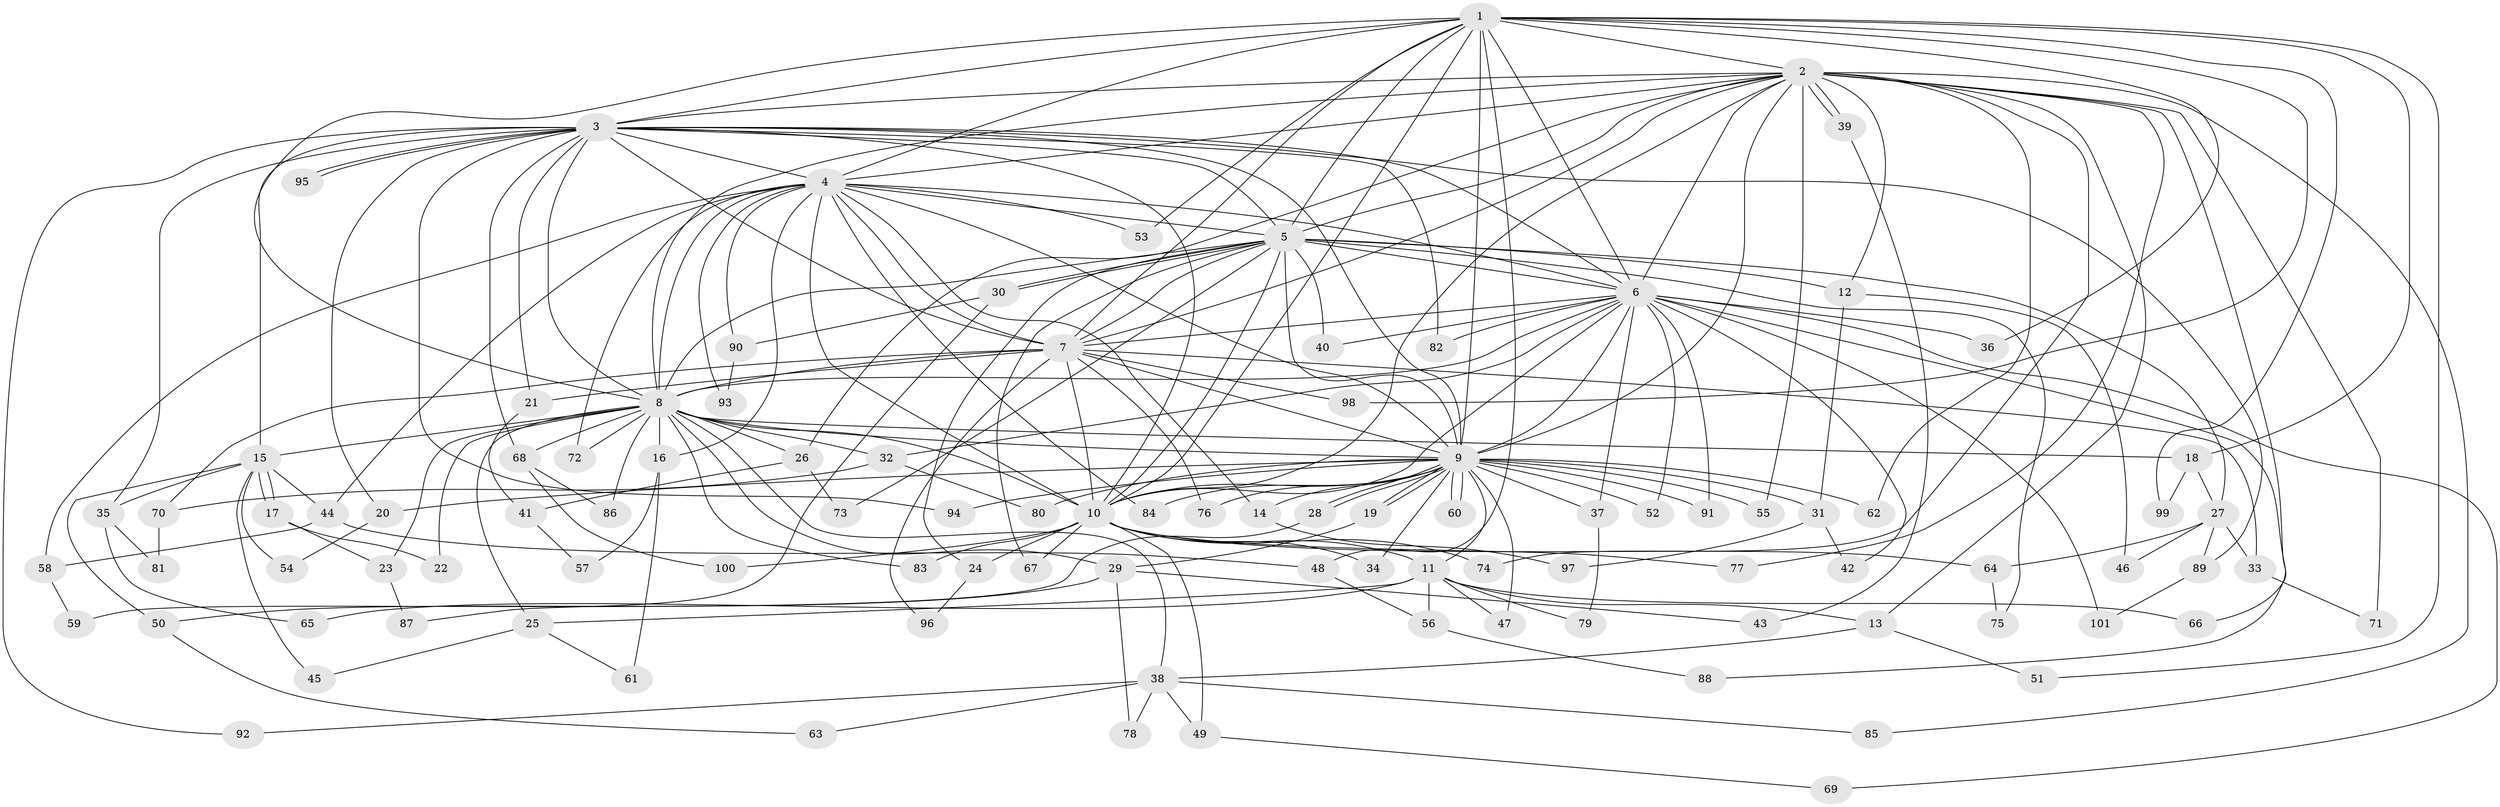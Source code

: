 // Generated by graph-tools (version 1.1) at 2025/11/02/27/25 16:11:04]
// undirected, 101 vertices, 227 edges
graph export_dot {
graph [start="1"]
  node [color=gray90,style=filled];
  1;
  2;
  3;
  4;
  5;
  6;
  7;
  8;
  9;
  10;
  11;
  12;
  13;
  14;
  15;
  16;
  17;
  18;
  19;
  20;
  21;
  22;
  23;
  24;
  25;
  26;
  27;
  28;
  29;
  30;
  31;
  32;
  33;
  34;
  35;
  36;
  37;
  38;
  39;
  40;
  41;
  42;
  43;
  44;
  45;
  46;
  47;
  48;
  49;
  50;
  51;
  52;
  53;
  54;
  55;
  56;
  57;
  58;
  59;
  60;
  61;
  62;
  63;
  64;
  65;
  66;
  67;
  68;
  69;
  70;
  71;
  72;
  73;
  74;
  75;
  76;
  77;
  78;
  79;
  80;
  81;
  82;
  83;
  84;
  85;
  86;
  87;
  88;
  89;
  90;
  91;
  92;
  93;
  94;
  95;
  96;
  97;
  98;
  99;
  100;
  101;
  1 -- 2;
  1 -- 3;
  1 -- 4;
  1 -- 5;
  1 -- 6;
  1 -- 7;
  1 -- 8;
  1 -- 9;
  1 -- 10;
  1 -- 18;
  1 -- 36;
  1 -- 48;
  1 -- 51;
  1 -- 53;
  1 -- 98;
  1 -- 99;
  2 -- 3;
  2 -- 4;
  2 -- 5;
  2 -- 6;
  2 -- 7;
  2 -- 8;
  2 -- 9;
  2 -- 10;
  2 -- 12;
  2 -- 13;
  2 -- 26;
  2 -- 39;
  2 -- 39;
  2 -- 55;
  2 -- 62;
  2 -- 66;
  2 -- 71;
  2 -- 74;
  2 -- 77;
  2 -- 85;
  3 -- 4;
  3 -- 5;
  3 -- 6;
  3 -- 7;
  3 -- 8;
  3 -- 9;
  3 -- 10;
  3 -- 15;
  3 -- 20;
  3 -- 21;
  3 -- 35;
  3 -- 68;
  3 -- 82;
  3 -- 89;
  3 -- 92;
  3 -- 94;
  3 -- 95;
  3 -- 95;
  4 -- 5;
  4 -- 6;
  4 -- 7;
  4 -- 8;
  4 -- 9;
  4 -- 10;
  4 -- 14;
  4 -- 16;
  4 -- 44;
  4 -- 53;
  4 -- 58;
  4 -- 72;
  4 -- 84;
  4 -- 90;
  4 -- 93;
  5 -- 6;
  5 -- 7;
  5 -- 8;
  5 -- 9;
  5 -- 10;
  5 -- 12;
  5 -- 24;
  5 -- 27;
  5 -- 30;
  5 -- 30;
  5 -- 40;
  5 -- 67;
  5 -- 73;
  5 -- 75;
  6 -- 7;
  6 -- 8;
  6 -- 9;
  6 -- 10;
  6 -- 32;
  6 -- 36;
  6 -- 37;
  6 -- 40;
  6 -- 42;
  6 -- 52;
  6 -- 69;
  6 -- 82;
  6 -- 88;
  6 -- 91;
  6 -- 101;
  7 -- 8;
  7 -- 9;
  7 -- 10;
  7 -- 21;
  7 -- 33;
  7 -- 70;
  7 -- 76;
  7 -- 96;
  7 -- 98;
  8 -- 9;
  8 -- 10;
  8 -- 15;
  8 -- 16;
  8 -- 18;
  8 -- 22;
  8 -- 23;
  8 -- 25;
  8 -- 26;
  8 -- 29;
  8 -- 32;
  8 -- 38;
  8 -- 68;
  8 -- 72;
  8 -- 83;
  8 -- 86;
  9 -- 10;
  9 -- 11;
  9 -- 14;
  9 -- 19;
  9 -- 19;
  9 -- 20;
  9 -- 28;
  9 -- 28;
  9 -- 31;
  9 -- 34;
  9 -- 37;
  9 -- 47;
  9 -- 52;
  9 -- 55;
  9 -- 60;
  9 -- 60;
  9 -- 62;
  9 -- 76;
  9 -- 80;
  9 -- 84;
  9 -- 91;
  9 -- 94;
  10 -- 11;
  10 -- 24;
  10 -- 34;
  10 -- 49;
  10 -- 64;
  10 -- 67;
  10 -- 74;
  10 -- 77;
  10 -- 83;
  10 -- 100;
  11 -- 13;
  11 -- 25;
  11 -- 47;
  11 -- 56;
  11 -- 65;
  11 -- 66;
  11 -- 79;
  12 -- 31;
  12 -- 46;
  13 -- 38;
  13 -- 51;
  14 -- 97;
  15 -- 17;
  15 -- 17;
  15 -- 35;
  15 -- 44;
  15 -- 45;
  15 -- 50;
  15 -- 54;
  16 -- 57;
  16 -- 61;
  17 -- 22;
  17 -- 23;
  18 -- 27;
  18 -- 99;
  19 -- 29;
  20 -- 54;
  21 -- 41;
  23 -- 87;
  24 -- 96;
  25 -- 45;
  25 -- 61;
  26 -- 41;
  26 -- 73;
  27 -- 33;
  27 -- 46;
  27 -- 64;
  27 -- 89;
  28 -- 59;
  29 -- 43;
  29 -- 50;
  29 -- 78;
  30 -- 87;
  30 -- 90;
  31 -- 42;
  31 -- 97;
  32 -- 70;
  32 -- 80;
  33 -- 71;
  35 -- 65;
  35 -- 81;
  37 -- 79;
  38 -- 49;
  38 -- 63;
  38 -- 78;
  38 -- 85;
  38 -- 92;
  39 -- 43;
  41 -- 57;
  44 -- 48;
  44 -- 58;
  48 -- 56;
  49 -- 69;
  50 -- 63;
  56 -- 88;
  58 -- 59;
  64 -- 75;
  68 -- 86;
  68 -- 100;
  70 -- 81;
  89 -- 101;
  90 -- 93;
}
